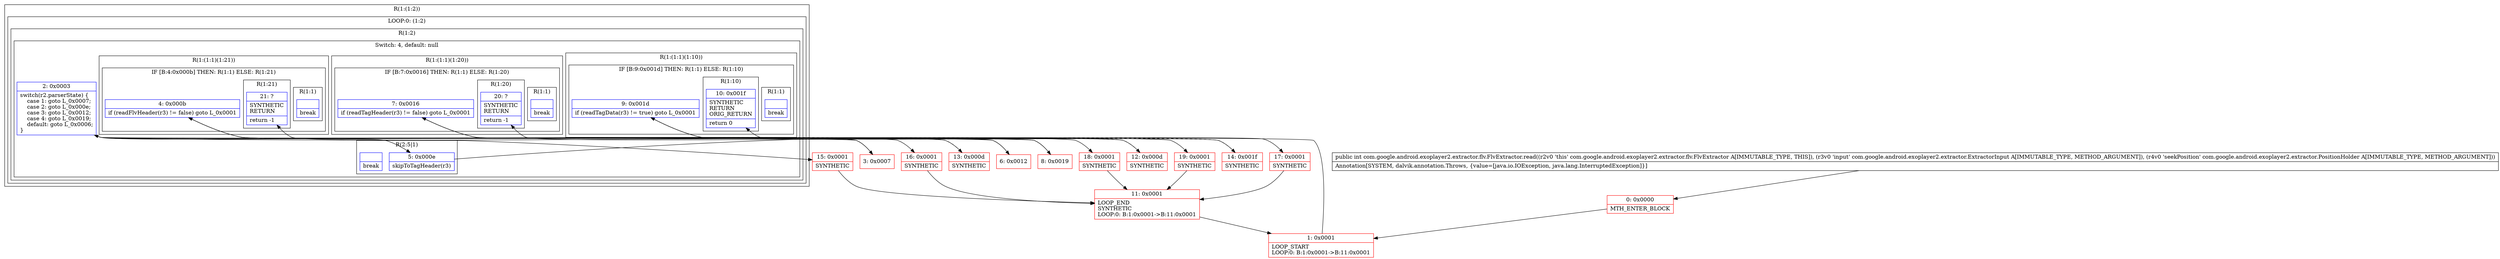 digraph "CFG forcom.google.android.exoplayer2.extractor.flv.FlvExtractor.read(Lcom\/google\/android\/exoplayer2\/extractor\/ExtractorInput;Lcom\/google\/android\/exoplayer2\/extractor\/PositionHolder;)I" {
subgraph cluster_Region_1885799992 {
label = "R(1:(1:2))";
node [shape=record,color=blue];
subgraph cluster_LoopRegion_504547725 {
label = "LOOP:0: (1:2)";
node [shape=record,color=blue];
subgraph cluster_Region_1669564383 {
label = "R(1:2)";
node [shape=record,color=blue];
subgraph cluster_SwitchRegion_420621496 {
label = "Switch: 4, default: null";
node [shape=record,color=blue];
Node_2 [shape=record,label="{2\:\ 0x0003|switch(r2.parserState) \{\l    case 1: goto L_0x0007;\l    case 2: goto L_0x000e;\l    case 3: goto L_0x0012;\l    case 4: goto L_0x0019;\l    default: goto L_0x0006;\l\}\l}"];
subgraph cluster_Region_1359789924 {
label = "R(1:(1:1)(1:21))";
node [shape=record,color=blue];
subgraph cluster_IfRegion_1507478121 {
label = "IF [B:4:0x000b] THEN: R(1:1) ELSE: R(1:21)";
node [shape=record,color=blue];
Node_4 [shape=record,label="{4\:\ 0x000b|if (readFlvHeader(r3) != false) goto L_0x0001\l}"];
subgraph cluster_Region_639144946 {
label = "R(1:1)";
node [shape=record,color=blue];
Node_InsnContainer_786898021 [shape=record,label="{|break\l}"];
}
subgraph cluster_Region_438595906 {
label = "R(1:21)";
node [shape=record,color=blue];
Node_21 [shape=record,label="{21\:\ ?|SYNTHETIC\lRETURN\l|return \-1\l}"];
}
}
}
subgraph cluster_Region_296155501 {
label = "R(2:5|1)";
node [shape=record,color=blue];
Node_5 [shape=record,label="{5\:\ 0x000e|skipToTagHeader(r3)\l}"];
Node_InsnContainer_1933803432 [shape=record,label="{|break\l}"];
}
subgraph cluster_Region_1699824017 {
label = "R(1:(1:1)(1:20))";
node [shape=record,color=blue];
subgraph cluster_IfRegion_1556513304 {
label = "IF [B:7:0x0016] THEN: R(1:1) ELSE: R(1:20)";
node [shape=record,color=blue];
Node_7 [shape=record,label="{7\:\ 0x0016|if (readTagHeader(r3) != false) goto L_0x0001\l}"];
subgraph cluster_Region_2056091004 {
label = "R(1:1)";
node [shape=record,color=blue];
Node_InsnContainer_308018106 [shape=record,label="{|break\l}"];
}
subgraph cluster_Region_2112449961 {
label = "R(1:20)";
node [shape=record,color=blue];
Node_20 [shape=record,label="{20\:\ ?|SYNTHETIC\lRETURN\l|return \-1\l}"];
}
}
}
subgraph cluster_Region_358082126 {
label = "R(1:(1:1)(1:10))";
node [shape=record,color=blue];
subgraph cluster_IfRegion_73418509 {
label = "IF [B:9:0x001d] THEN: R(1:1) ELSE: R(1:10)";
node [shape=record,color=blue];
Node_9 [shape=record,label="{9\:\ 0x001d|if (readTagData(r3) != true) goto L_0x0001\l}"];
subgraph cluster_Region_1227618832 {
label = "R(1:1)";
node [shape=record,color=blue];
Node_InsnContainer_2132366009 [shape=record,label="{|break\l}"];
}
subgraph cluster_Region_1431748226 {
label = "R(1:10)";
node [shape=record,color=blue];
Node_10 [shape=record,label="{10\:\ 0x001f|SYNTHETIC\lRETURN\lORIG_RETURN\l|return 0\l}"];
}
}
}
}
}
}
}
Node_0 [shape=record,color=red,label="{0\:\ 0x0000|MTH_ENTER_BLOCK\l}"];
Node_1 [shape=record,color=red,label="{1\:\ 0x0001|LOOP_START\lLOOP:0: B:1:0x0001\-\>B:11:0x0001\l}"];
Node_3 [shape=record,color=red,label="{3\:\ 0x0007}"];
Node_6 [shape=record,color=red,label="{6\:\ 0x0012}"];
Node_8 [shape=record,color=red,label="{8\:\ 0x0019}"];
Node_11 [shape=record,color=red,label="{11\:\ 0x0001|LOOP_END\lSYNTHETIC\lLOOP:0: B:1:0x0001\-\>B:11:0x0001\l}"];
Node_12 [shape=record,color=red,label="{12\:\ 0x000d|SYNTHETIC\l}"];
Node_13 [shape=record,color=red,label="{13\:\ 0x000d|SYNTHETIC\l}"];
Node_14 [shape=record,color=red,label="{14\:\ 0x001f|SYNTHETIC\l}"];
Node_15 [shape=record,color=red,label="{15\:\ 0x0001|SYNTHETIC\l}"];
Node_16 [shape=record,color=red,label="{16\:\ 0x0001|SYNTHETIC\l}"];
Node_17 [shape=record,color=red,label="{17\:\ 0x0001|SYNTHETIC\l}"];
Node_18 [shape=record,color=red,label="{18\:\ 0x0001|SYNTHETIC\l}"];
Node_19 [shape=record,color=red,label="{19\:\ 0x0001|SYNTHETIC\l}"];
MethodNode[shape=record,label="{public int com.google.android.exoplayer2.extractor.flv.FlvExtractor.read((r2v0 'this' com.google.android.exoplayer2.extractor.flv.FlvExtractor A[IMMUTABLE_TYPE, THIS]), (r3v0 'input' com.google.android.exoplayer2.extractor.ExtractorInput A[IMMUTABLE_TYPE, METHOD_ARGUMENT]), (r4v0 'seekPosition' com.google.android.exoplayer2.extractor.PositionHolder A[IMMUTABLE_TYPE, METHOD_ARGUMENT]))  | Annotation[SYSTEM, dalvik.annotation.Throws, \{value=[java.io.IOException, java.lang.InterruptedException]\}]\l}"];
MethodNode -> Node_0;
Node_2 -> Node_3;
Node_2 -> Node_5;
Node_2 -> Node_6;
Node_2 -> Node_8;
Node_2 -> Node_15;
Node_4 -> Node_13[style=dashed];
Node_4 -> Node_16;
Node_5 -> Node_17;
Node_7 -> Node_12[style=dashed];
Node_7 -> Node_18;
Node_9 -> Node_14[style=dashed];
Node_9 -> Node_19;
Node_0 -> Node_1;
Node_1 -> Node_2;
Node_3 -> Node_4;
Node_6 -> Node_7;
Node_8 -> Node_9;
Node_11 -> Node_1;
Node_12 -> Node_20;
Node_13 -> Node_21;
Node_14 -> Node_10;
Node_15 -> Node_11;
Node_16 -> Node_11;
Node_17 -> Node_11;
Node_18 -> Node_11;
Node_19 -> Node_11;
}

